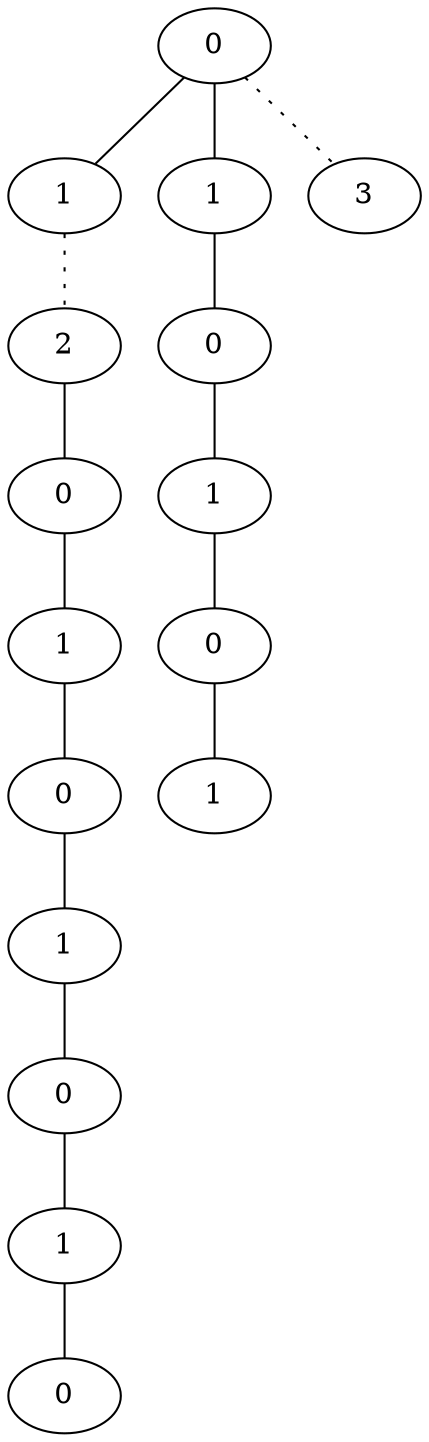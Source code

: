 graph {
a0[label=0];
a1[label=1];
a2[label=2];
a3[label=0];
a4[label=1];
a5[label=0];
a6[label=1];
a7[label=0];
a8[label=1];
a9[label=0];
a10[label=1];
a11[label=0];
a12[label=1];
a13[label=0];
a14[label=1];
a15[label=3];
a0 -- a1;
a0 -- a10;
a0 -- a15 [style=dotted];
a1 -- a2 [style=dotted];
a2 -- a3;
a3 -- a4;
a4 -- a5;
a5 -- a6;
a6 -- a7;
a7 -- a8;
a8 -- a9;
a10 -- a11;
a11 -- a12;
a12 -- a13;
a13 -- a14;
}
